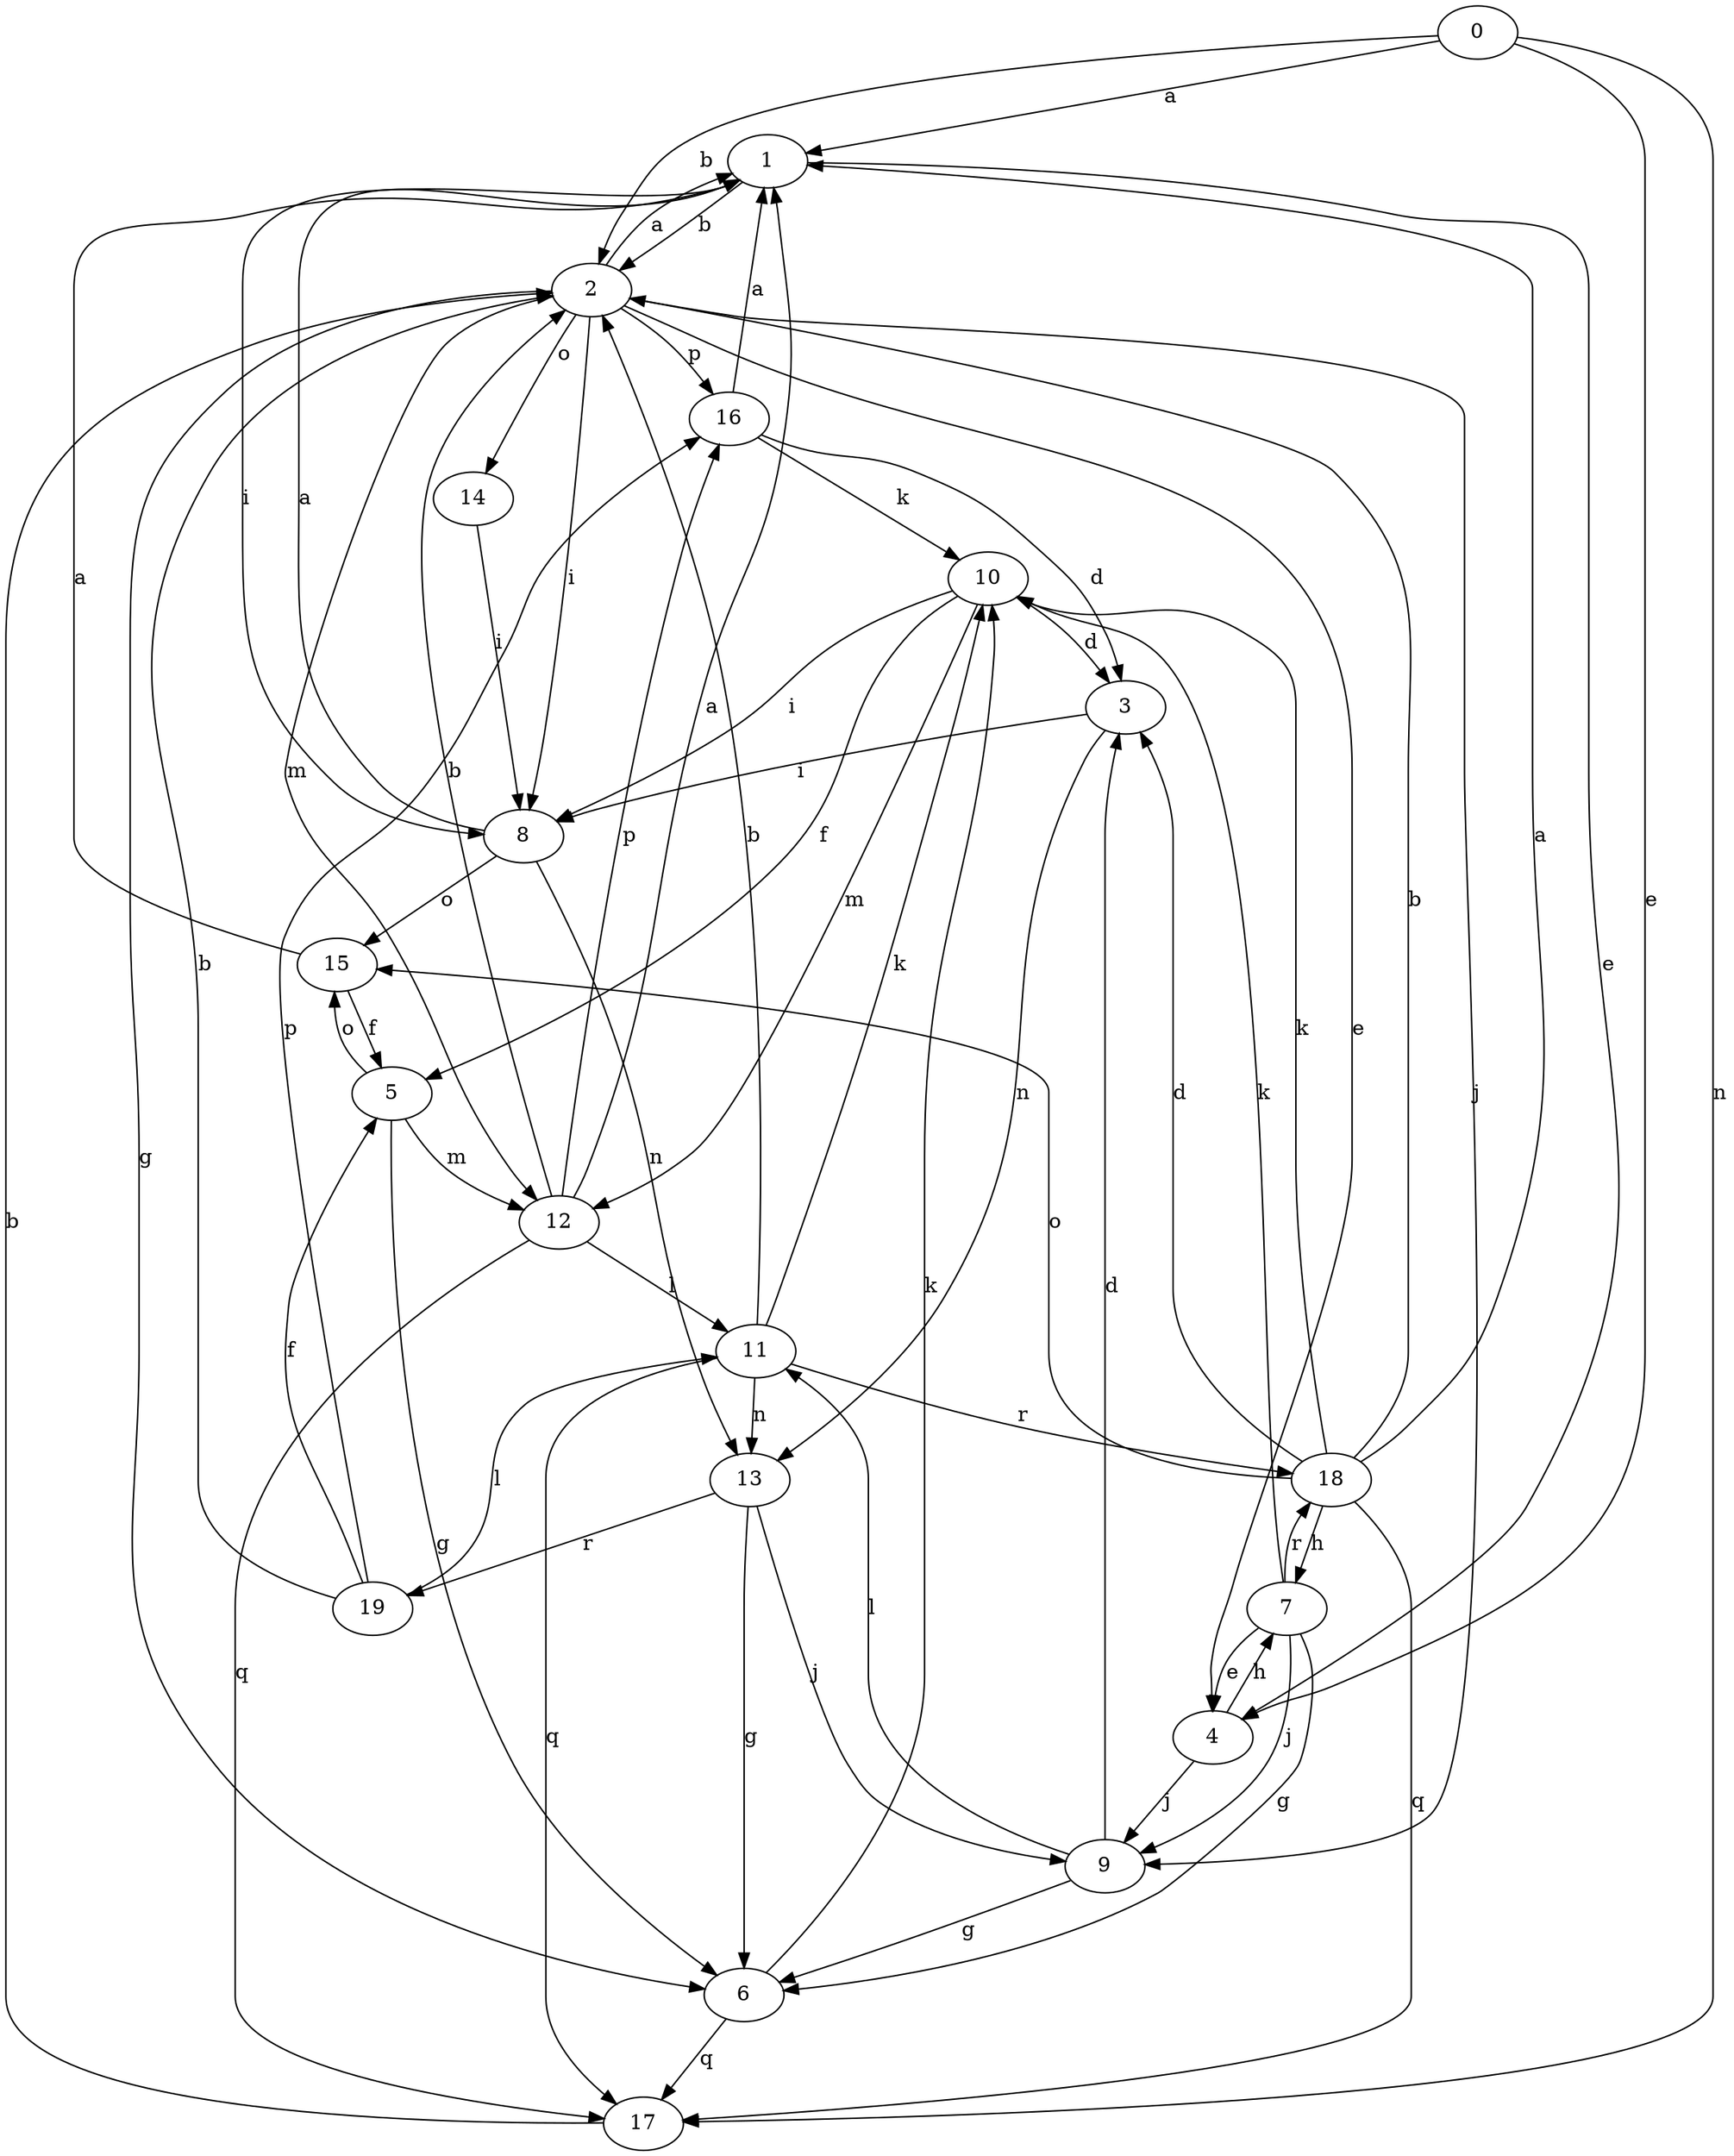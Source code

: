 strict digraph  {
1;
2;
3;
4;
5;
6;
7;
8;
9;
10;
11;
12;
13;
0;
14;
15;
16;
17;
18;
19;
1 -> 2  [label=b];
1 -> 4  [label=e];
1 -> 8  [label=i];
2 -> 1  [label=a];
2 -> 4  [label=e];
2 -> 6  [label=g];
2 -> 8  [label=i];
2 -> 9  [label=j];
2 -> 12  [label=m];
2 -> 14  [label=o];
2 -> 16  [label=p];
3 -> 8  [label=i];
3 -> 13  [label=n];
4 -> 7  [label=h];
4 -> 9  [label=j];
5 -> 6  [label=g];
5 -> 12  [label=m];
5 -> 15  [label=o];
6 -> 10  [label=k];
6 -> 17  [label=q];
7 -> 4  [label=e];
7 -> 6  [label=g];
7 -> 9  [label=j];
7 -> 10  [label=k];
7 -> 18  [label=r];
8 -> 1  [label=a];
8 -> 13  [label=n];
8 -> 15  [label=o];
9 -> 3  [label=d];
9 -> 6  [label=g];
9 -> 11  [label=l];
10 -> 3  [label=d];
10 -> 5  [label=f];
10 -> 8  [label=i];
10 -> 12  [label=m];
11 -> 2  [label=b];
11 -> 10  [label=k];
11 -> 13  [label=n];
11 -> 17  [label=q];
11 -> 18  [label=r];
12 -> 1  [label=a];
12 -> 2  [label=b];
12 -> 11  [label=l];
12 -> 16  [label=p];
12 -> 17  [label=q];
13 -> 6  [label=g];
13 -> 9  [label=j];
13 -> 19  [label=r];
0 -> 1  [label=a];
0 -> 2  [label=b];
0 -> 4  [label=e];
0 -> 17  [label=n];
14 -> 8  [label=i];
15 -> 1  [label=a];
15 -> 5  [label=f];
16 -> 1  [label=a];
16 -> 3  [label=d];
16 -> 10  [label=k];
17 -> 2  [label=b];
18 -> 1  [label=a];
18 -> 2  [label=b];
18 -> 3  [label=d];
18 -> 7  [label=h];
18 -> 10  [label=k];
18 -> 15  [label=o];
18 -> 17  [label=q];
19 -> 2  [label=b];
19 -> 5  [label=f];
19 -> 11  [label=l];
19 -> 16  [label=p];
}

